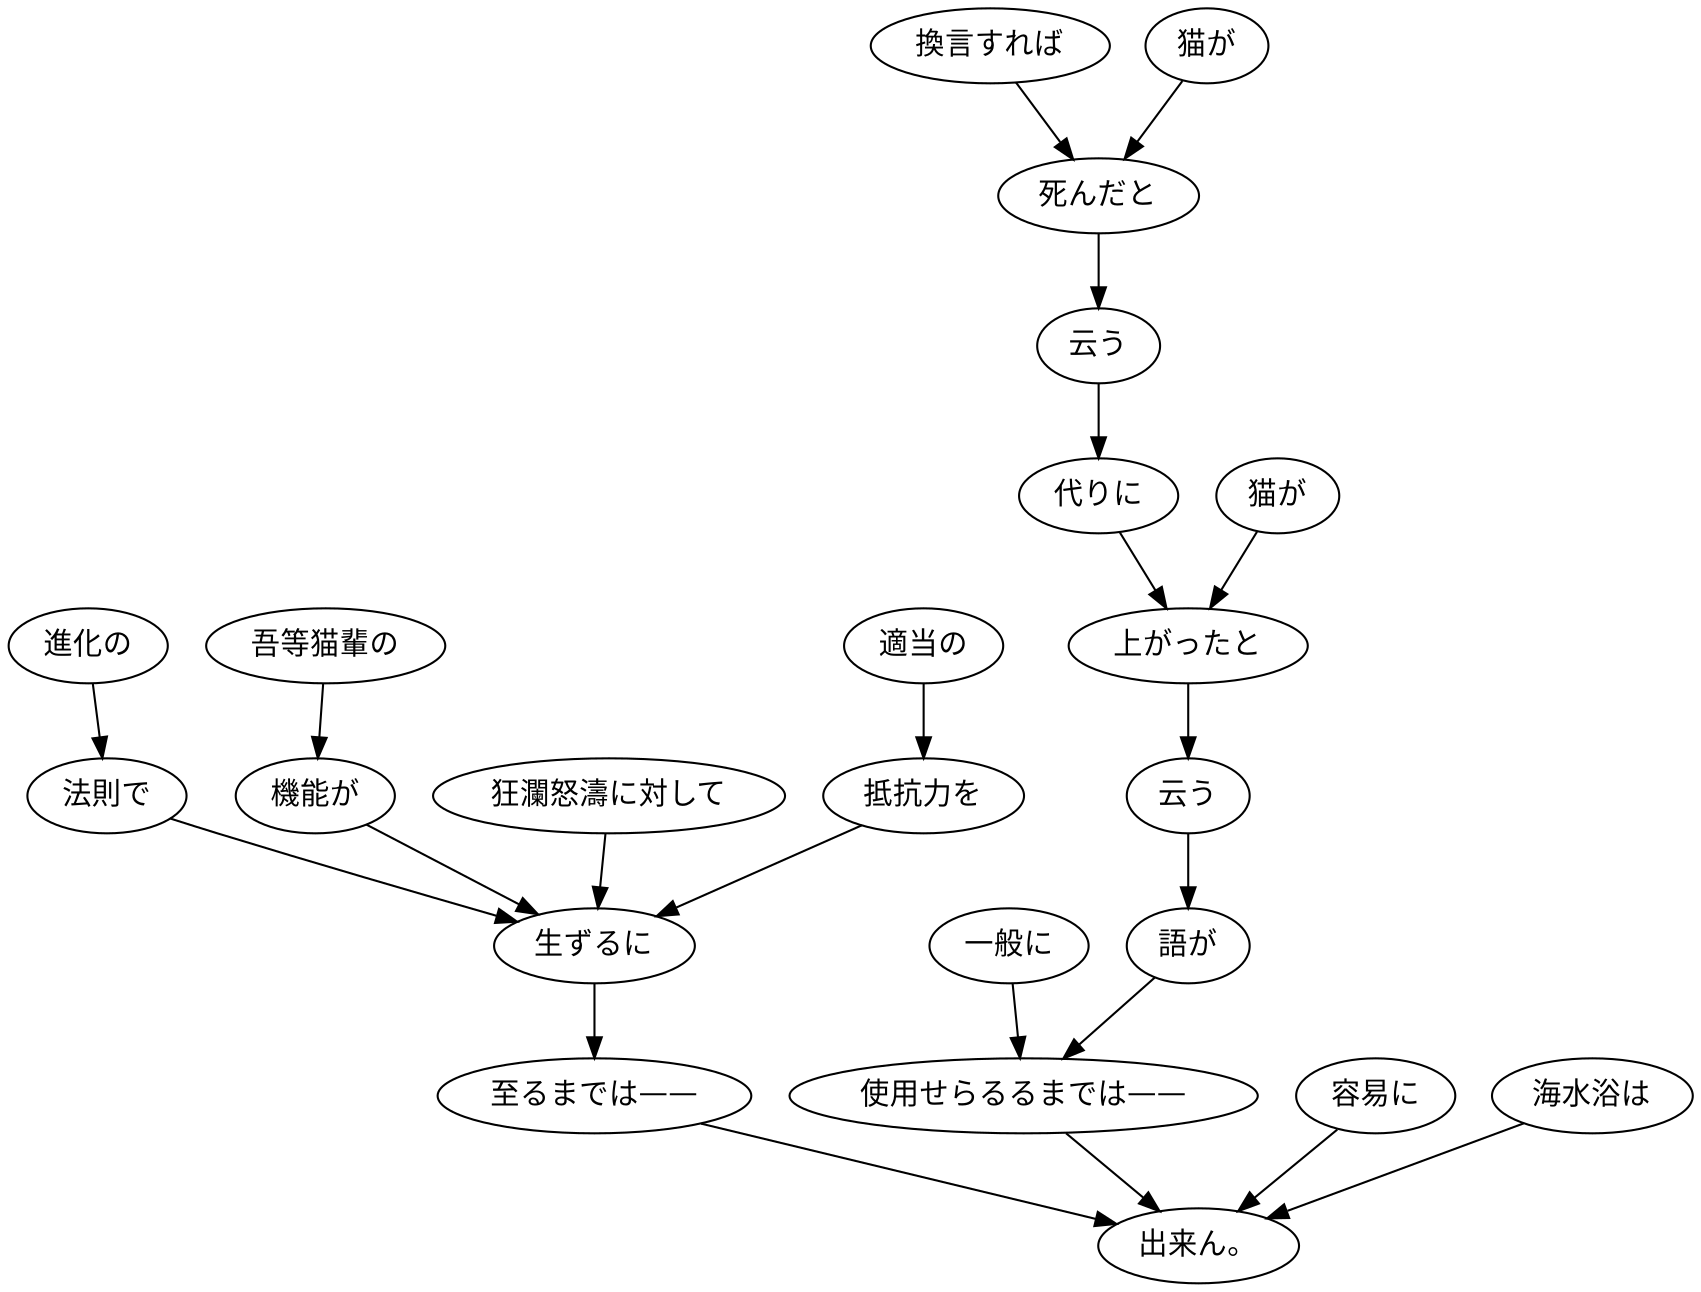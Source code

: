 digraph graph3928 {
	node0 [label="進化の"];
	node1 [label="法則で"];
	node2 [label="吾等猫輩の"];
	node3 [label="機能が"];
	node4 [label="狂瀾怒濤に対して"];
	node5 [label="適当の"];
	node6 [label="抵抗力を"];
	node7 [label="生ずるに"];
	node8 [label="至るまでは——"];
	node9 [label="換言すれば"];
	node10 [label="猫が"];
	node11 [label="死んだと"];
	node12 [label="云う"];
	node13 [label="代りに"];
	node14 [label="猫が"];
	node15 [label="上がったと"];
	node16 [label="云う"];
	node17 [label="語が"];
	node18 [label="一般に"];
	node19 [label="使用せらるるまでは——"];
	node20 [label="容易に"];
	node21 [label="海水浴は"];
	node22 [label="出来ん。"];
	node0 -> node1;
	node1 -> node7;
	node2 -> node3;
	node3 -> node7;
	node4 -> node7;
	node5 -> node6;
	node6 -> node7;
	node7 -> node8;
	node8 -> node22;
	node9 -> node11;
	node10 -> node11;
	node11 -> node12;
	node12 -> node13;
	node13 -> node15;
	node14 -> node15;
	node15 -> node16;
	node16 -> node17;
	node17 -> node19;
	node18 -> node19;
	node19 -> node22;
	node20 -> node22;
	node21 -> node22;
}
